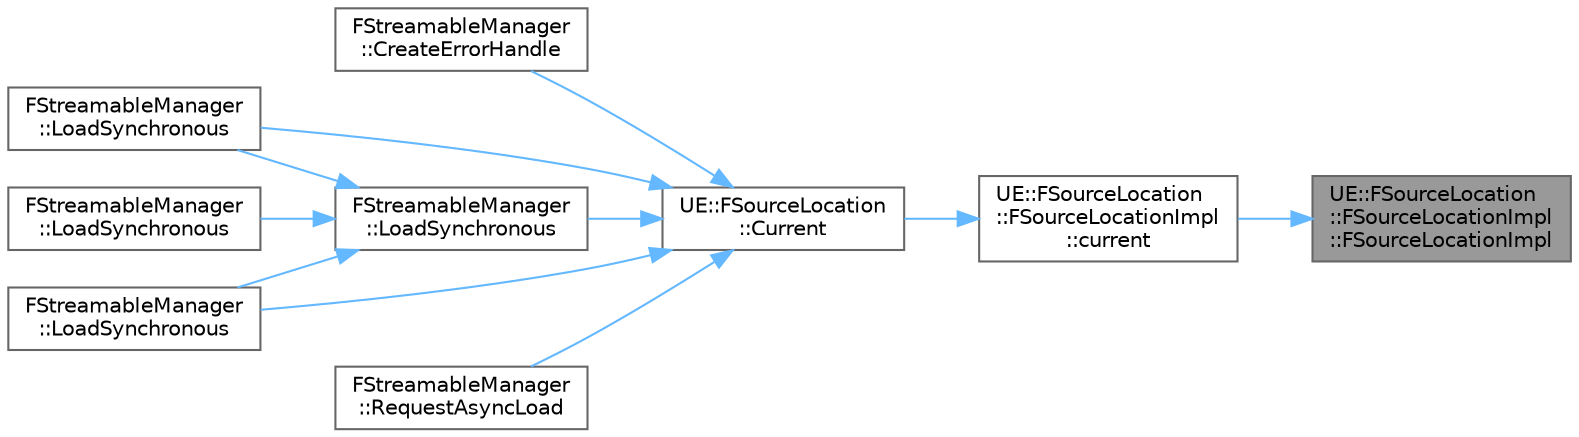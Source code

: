 digraph "UE::FSourceLocation::FSourceLocationImpl::FSourceLocationImpl"
{
 // INTERACTIVE_SVG=YES
 // LATEX_PDF_SIZE
  bgcolor="transparent";
  edge [fontname=Helvetica,fontsize=10,labelfontname=Helvetica,labelfontsize=10];
  node [fontname=Helvetica,fontsize=10,shape=box,height=0.2,width=0.4];
  rankdir="RL";
  Node1 [id="Node000001",label="UE::FSourceLocation\l::FSourceLocationImpl\l::FSourceLocationImpl",height=0.2,width=0.4,color="gray40", fillcolor="grey60", style="filled", fontcolor="black",tooltip=" "];
  Node1 -> Node2 [id="edge1_Node000001_Node000002",dir="back",color="steelblue1",style="solid",tooltip=" "];
  Node2 [id="Node000002",label="UE::FSourceLocation\l::FSourceLocationImpl\l::current",height=0.2,width=0.4,color="grey40", fillcolor="white", style="filled",URL="$d7/dc7/structUE_1_1FSourceLocation_1_1FSourceLocationImpl.html#a4b56236aecaca3ec6ae8fa2888d757b1",tooltip=" "];
  Node2 -> Node3 [id="edge2_Node000002_Node000003",dir="back",color="steelblue1",style="solid",tooltip=" "];
  Node3 [id="Node000003",label="UE::FSourceLocation\l::Current",height=0.2,width=0.4,color="grey40", fillcolor="white", style="filled",URL="$d2/d48/classUE_1_1FSourceLocation.html#a49150b254865f0b73066473a2c752b51",tooltip="Saves current source file location into a RAII container that can be used to log/save the information..."];
  Node3 -> Node4 [id="edge3_Node000003_Node000004",dir="back",color="steelblue1",style="solid",tooltip=" "];
  Node4 [id="Node000004",label="FStreamableManager\l::CreateErrorHandle",height=0.2,width=0.4,color="grey40", fillcolor="white", style="filled",URL="$d8/df5/structFStreamableManager.html#a78520bda13fb04565fad6ee4dbbba056",tooltip="Creates a canceled handle with an error set."];
  Node3 -> Node5 [id="edge4_Node000003_Node000005",dir="back",color="steelblue1",style="solid",tooltip=" "];
  Node5 [id="Node000005",label="FStreamableManager\l::LoadSynchronous",height=0.2,width=0.4,color="grey40", fillcolor="white", style="filled",URL="$d8/df5/structFStreamableManager.html#a9044bdc18a74dfe4fdbc3e7a46cabec6",tooltip="Synchronously load the referred asset and return the loaded object, or nullptr if it can't be found."];
  Node5 -> Node6 [id="edge5_Node000005_Node000006",dir="back",color="steelblue1",style="solid",tooltip=" "];
  Node6 [id="Node000006",label="FStreamableManager\l::LoadSynchronous",height=0.2,width=0.4,color="grey40", fillcolor="white", style="filled",URL="$d8/df5/structFStreamableManager.html#ad88678e4426dcdbc8ce13a174d6b9944",tooltip="Typed wrappers."];
  Node5 -> Node7 [id="edge6_Node000005_Node000007",dir="back",color="steelblue1",style="solid",tooltip=" "];
  Node7 [id="Node000007",label="FStreamableManager\l::LoadSynchronous",height=0.2,width=0.4,color="grey40", fillcolor="white", style="filled",URL="$d8/df5/structFStreamableManager.html#a573a0276ebd8245725c4243eb36d4986",tooltip=" "];
  Node5 -> Node8 [id="edge7_Node000005_Node000008",dir="back",color="steelblue1",style="solid",tooltip=" "];
  Node8 [id="Node000008",label="FStreamableManager\l::LoadSynchronous",height=0.2,width=0.4,color="grey40", fillcolor="white", style="filled",URL="$d8/df5/structFStreamableManager.html#ae728b12afb10f2bcc7f45473035e2b16",tooltip=" "];
  Node3 -> Node7 [id="edge8_Node000003_Node000007",dir="back",color="steelblue1",style="solid",tooltip=" "];
  Node3 -> Node8 [id="edge9_Node000003_Node000008",dir="back",color="steelblue1",style="solid",tooltip=" "];
  Node3 -> Node9 [id="edge10_Node000003_Node000009",dir="back",color="steelblue1",style="solid",tooltip=" "];
  Node9 [id="Node000009",label="FStreamableManager\l::RequestAsyncLoad",height=0.2,width=0.4,color="grey40", fillcolor="white", style="filled",URL="$d8/df5/structFStreamableManager.html#a2bf4d36bd6c293d4f1c79a2229ae41f7",tooltip="This is the primary streamable operation."];
}
